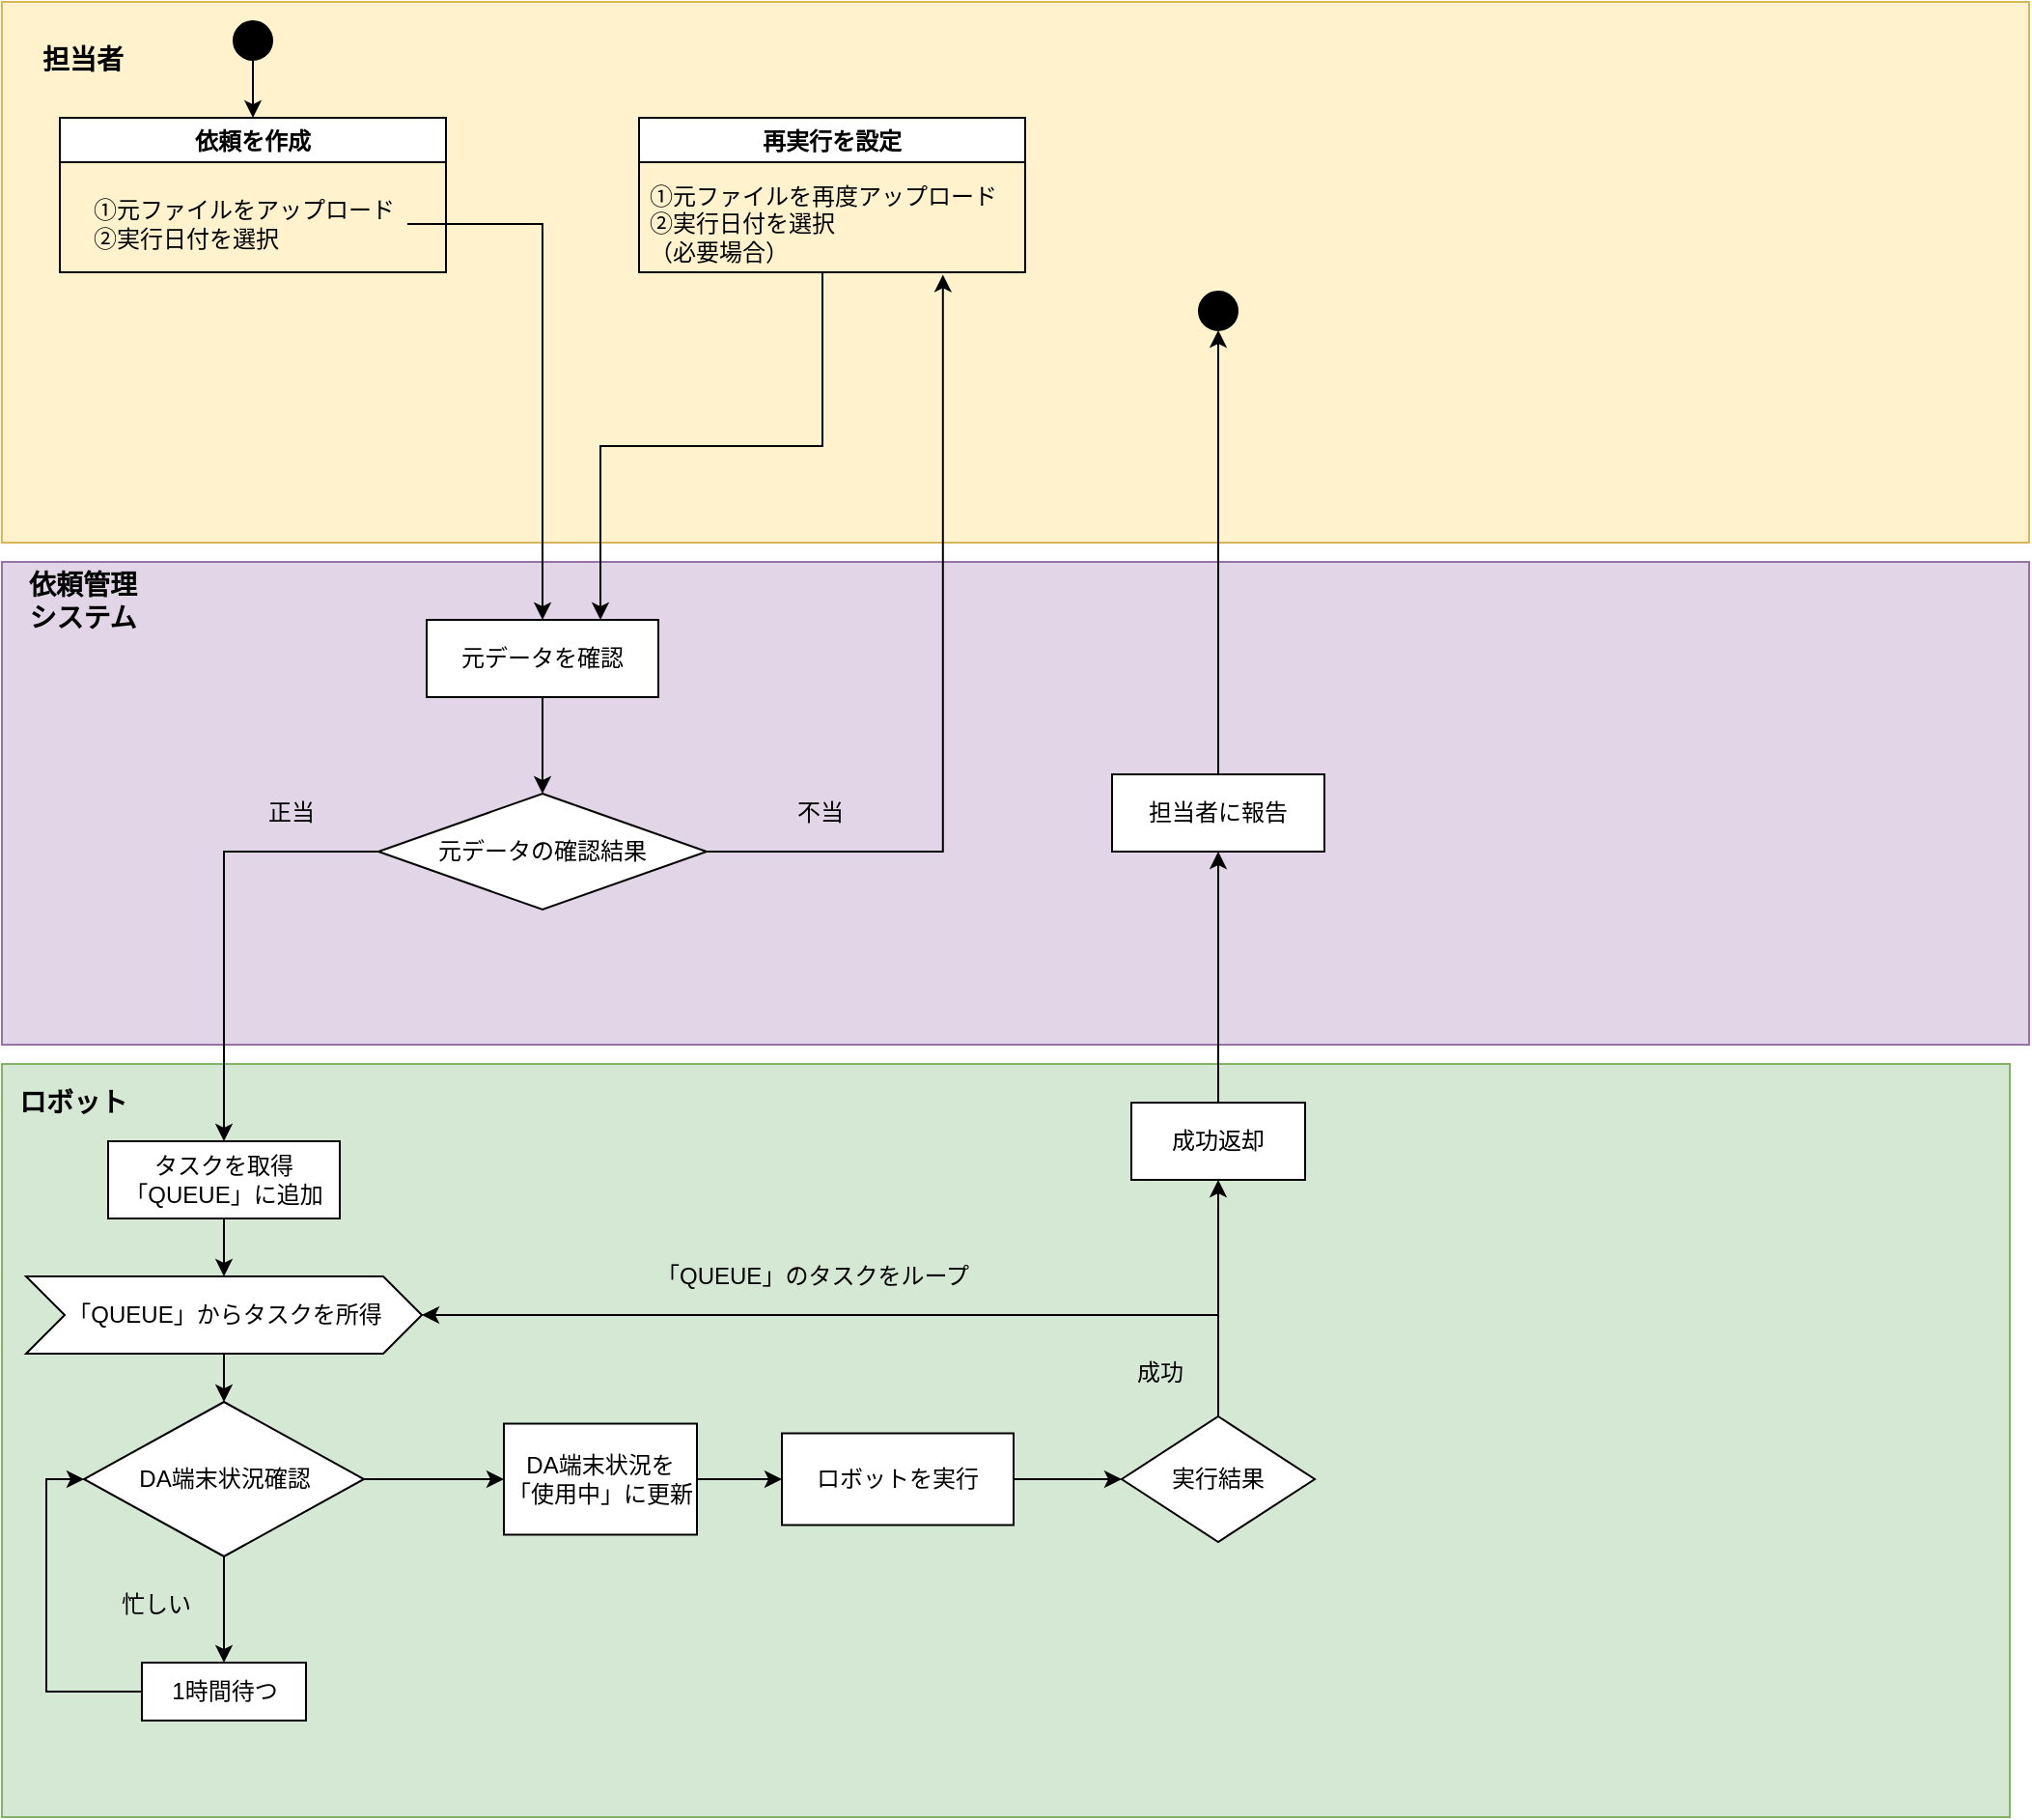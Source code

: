 <mxfile version="14.7.0" type="github">
  <diagram id="HkwJ5wBVBo28_0Q30BGw" name="Page-1">
    <mxGraphModel dx="1865" dy="1845" grid="1" gridSize="10" guides="1" tooltips="1" connect="1" arrows="1" fold="1" page="1" pageScale="1" pageWidth="827" pageHeight="1169" math="0" shadow="0">
      <root>
        <mxCell id="0" />
        <mxCell id="1" parent="0" />
        <mxCell id="n510I995kuuaHjcIF-QW-7" value="" style="rounded=0;whiteSpace=wrap;html=1;strokeColor=#d6b656;fillColor=#fff2cc;" vertex="1" parent="1">
          <mxGeometry x="-110" y="-220" width="1050" height="280" as="geometry" />
        </mxCell>
        <mxCell id="n510I995kuuaHjcIF-QW-10" value="依頼を作成" style="swimlane;" vertex="1" parent="1">
          <mxGeometry x="-80" y="-160" width="200" height="80" as="geometry" />
        </mxCell>
        <mxCell id="n510I995kuuaHjcIF-QW-14" value="①元ファイルをアップロード&lt;br&gt;&lt;div style=&quot;text-align: left&quot;&gt;&lt;span&gt;②実行日付を選択&lt;/span&gt;&lt;/div&gt;" style="text;html=1;align=center;verticalAlign=middle;resizable=0;points=[];autosize=1;strokeColor=none;" vertex="1" parent="n510I995kuuaHjcIF-QW-10">
          <mxGeometry x="10" y="40" width="170" height="30" as="geometry" />
        </mxCell>
        <mxCell id="n510I995kuuaHjcIF-QW-13" style="edgeStyle=orthogonalEdgeStyle;rounded=0;orthogonalLoop=1;jettySize=auto;html=1;entryX=0.5;entryY=0;entryDx=0;entryDy=0;" edge="1" parent="1" source="n510I995kuuaHjcIF-QW-11" target="n510I995kuuaHjcIF-QW-10">
          <mxGeometry relative="1" as="geometry" />
        </mxCell>
        <mxCell id="n510I995kuuaHjcIF-QW-11" value="" style="ellipse;whiteSpace=wrap;html=1;aspect=fixed;fillColor=#000000;" vertex="1" parent="1">
          <mxGeometry x="10" y="-210" width="20" height="20" as="geometry" />
        </mxCell>
        <mxCell id="n510I995kuuaHjcIF-QW-15" value="" style="rounded=0;whiteSpace=wrap;html=1;strokeColor=#82b366;fillColor=#d5e8d4;" vertex="1" parent="1">
          <mxGeometry x="-110" y="330" width="1040" height="390" as="geometry" />
        </mxCell>
        <mxCell id="n510I995kuuaHjcIF-QW-19" style="edgeStyle=orthogonalEdgeStyle;rounded=0;orthogonalLoop=1;jettySize=auto;html=1;" edge="1" parent="1" source="n510I995kuuaHjcIF-QW-16" target="n510I995kuuaHjcIF-QW-17">
          <mxGeometry relative="1" as="geometry" />
        </mxCell>
        <mxCell id="n510I995kuuaHjcIF-QW-16" value="タスクを取得&lt;br&gt;「QUEUE」に追加" style="rounded=0;whiteSpace=wrap;html=1;" vertex="1" parent="1">
          <mxGeometry x="-55" y="370" width="120" height="40" as="geometry" />
        </mxCell>
        <mxCell id="n510I995kuuaHjcIF-QW-22" style="edgeStyle=orthogonalEdgeStyle;rounded=0;orthogonalLoop=1;jettySize=auto;html=1;" edge="1" parent="1" source="n510I995kuuaHjcIF-QW-17" target="n510I995kuuaHjcIF-QW-21">
          <mxGeometry relative="1" as="geometry" />
        </mxCell>
        <mxCell id="n510I995kuuaHjcIF-QW-17" value="&lt;span&gt;「QUEUE」からタスクを所得&lt;/span&gt;" style="shape=step;perimeter=stepPerimeter;whiteSpace=wrap;html=1;fixedSize=1;" vertex="1" parent="1">
          <mxGeometry x="-97.5" y="440" width="205" height="40" as="geometry" />
        </mxCell>
        <mxCell id="n510I995kuuaHjcIF-QW-24" style="edgeStyle=orthogonalEdgeStyle;rounded=0;orthogonalLoop=1;jettySize=auto;html=1;entryX=0.5;entryY=0;entryDx=0;entryDy=0;" edge="1" parent="1" source="n510I995kuuaHjcIF-QW-21" target="n510I995kuuaHjcIF-QW-23">
          <mxGeometry relative="1" as="geometry" />
        </mxCell>
        <mxCell id="n510I995kuuaHjcIF-QW-28" style="edgeStyle=orthogonalEdgeStyle;rounded=0;orthogonalLoop=1;jettySize=auto;html=1;" edge="1" parent="1" source="n510I995kuuaHjcIF-QW-21" target="n510I995kuuaHjcIF-QW-27">
          <mxGeometry relative="1" as="geometry" />
        </mxCell>
        <mxCell id="n510I995kuuaHjcIF-QW-21" value="DA端末状況確認" style="rhombus;whiteSpace=wrap;html=1;" vertex="1" parent="1">
          <mxGeometry x="-67.5" y="505" width="145" height="80" as="geometry" />
        </mxCell>
        <mxCell id="n510I995kuuaHjcIF-QW-25" style="edgeStyle=orthogonalEdgeStyle;rounded=0;orthogonalLoop=1;jettySize=auto;html=1;entryX=0;entryY=0.5;entryDx=0;entryDy=0;" edge="1" parent="1" source="n510I995kuuaHjcIF-QW-23" target="n510I995kuuaHjcIF-QW-21">
          <mxGeometry relative="1" as="geometry">
            <Array as="points">
              <mxPoint x="-87" y="655" />
              <mxPoint x="-87" y="545" />
            </Array>
          </mxGeometry>
        </mxCell>
        <mxCell id="n510I995kuuaHjcIF-QW-23" value="1時間待つ" style="rounded=0;whiteSpace=wrap;html=1;" vertex="1" parent="1">
          <mxGeometry x="-37.5" y="640" width="85" height="30" as="geometry" />
        </mxCell>
        <mxCell id="n510I995kuuaHjcIF-QW-26" value="忙しい" style="text;html=1;strokeColor=none;fillColor=none;align=center;verticalAlign=middle;whiteSpace=wrap;rounded=0;" vertex="1" parent="1">
          <mxGeometry x="-50" y="600" width="40" height="20" as="geometry" />
        </mxCell>
        <mxCell id="n510I995kuuaHjcIF-QW-38" style="edgeStyle=orthogonalEdgeStyle;rounded=0;orthogonalLoop=1;jettySize=auto;html=1;" edge="1" parent="1" source="n510I995kuuaHjcIF-QW-27" target="n510I995kuuaHjcIF-QW-37">
          <mxGeometry relative="1" as="geometry" />
        </mxCell>
        <mxCell id="n510I995kuuaHjcIF-QW-27" value="DA端末状況を「使用中」に更新" style="rounded=0;whiteSpace=wrap;html=1;" vertex="1" parent="1">
          <mxGeometry x="150" y="516.25" width="100" height="57.5" as="geometry" />
        </mxCell>
        <mxCell id="n510I995kuuaHjcIF-QW-42" style="edgeStyle=orthogonalEdgeStyle;rounded=0;orthogonalLoop=1;jettySize=auto;html=1;" edge="1" parent="1" source="n510I995kuuaHjcIF-QW-37" target="n510I995kuuaHjcIF-QW-39">
          <mxGeometry relative="1" as="geometry" />
        </mxCell>
        <mxCell id="n510I995kuuaHjcIF-QW-37" value="ロボットを実行" style="rounded=0;whiteSpace=wrap;html=1;" vertex="1" parent="1">
          <mxGeometry x="294" y="521.25" width="120" height="47.5" as="geometry" />
        </mxCell>
        <mxCell id="n510I995kuuaHjcIF-QW-63" style="edgeStyle=orthogonalEdgeStyle;rounded=0;orthogonalLoop=1;jettySize=auto;html=1;" edge="1" parent="1" source="n510I995kuuaHjcIF-QW-39" target="n510I995kuuaHjcIF-QW-62">
          <mxGeometry relative="1" as="geometry" />
        </mxCell>
        <mxCell id="n510I995kuuaHjcIF-QW-70" style="edgeStyle=orthogonalEdgeStyle;rounded=0;orthogonalLoop=1;jettySize=auto;html=1;entryX=1;entryY=0.5;entryDx=0;entryDy=0;" edge="1" parent="1" source="n510I995kuuaHjcIF-QW-39" target="n510I995kuuaHjcIF-QW-17">
          <mxGeometry relative="1" as="geometry">
            <Array as="points">
              <mxPoint x="520" y="460" />
            </Array>
          </mxGeometry>
        </mxCell>
        <mxCell id="n510I995kuuaHjcIF-QW-39" value="実行結果" style="rhombus;whiteSpace=wrap;html=1;" vertex="1" parent="1">
          <mxGeometry x="470" y="512.5" width="100" height="65" as="geometry" />
        </mxCell>
        <mxCell id="n510I995kuuaHjcIF-QW-40" value="&lt;font style=&quot;font-size: 14px&quot;&gt;&lt;b&gt;担当者&lt;/b&gt;&lt;/font&gt;" style="text;html=1;strokeColor=none;fillColor=none;align=center;verticalAlign=middle;whiteSpace=wrap;rounded=0;" vertex="1" parent="1">
          <mxGeometry x="-97.5" y="-200" width="57.5" height="20" as="geometry" />
        </mxCell>
        <mxCell id="n510I995kuuaHjcIF-QW-41" value="&lt;font style=&quot;font-size: 14px&quot;&gt;&lt;b&gt;ロボット&lt;/b&gt;&lt;/font&gt;" style="text;html=1;strokeColor=none;fillColor=none;align=center;verticalAlign=middle;whiteSpace=wrap;rounded=0;" vertex="1" parent="1">
          <mxGeometry x="-107.5" y="340" width="67.5" height="20" as="geometry" />
        </mxCell>
        <mxCell id="n510I995kuuaHjcIF-QW-44" value="再実行を設定" style="swimlane;" vertex="1" parent="1">
          <mxGeometry x="220" y="-160" width="200" height="80" as="geometry" />
        </mxCell>
        <mxCell id="n510I995kuuaHjcIF-QW-45" value="①元ファイルを再度アップロード&lt;br&gt;&lt;div style=&quot;text-align: left&quot;&gt;&lt;span&gt;②実行日付を選択&lt;/span&gt;&lt;/div&gt;&lt;div style=&quot;text-align: left&quot;&gt;&lt;span&gt;（必要場合）&lt;/span&gt;&lt;/div&gt;" style="text;html=1;align=center;verticalAlign=middle;resizable=0;points=[];autosize=1;strokeColor=none;" vertex="1" parent="n510I995kuuaHjcIF-QW-44">
          <mxGeometry x="-5" y="30" width="200" height="50" as="geometry" />
        </mxCell>
        <mxCell id="n510I995kuuaHjcIF-QW-51" value="" style="rounded=0;whiteSpace=wrap;html=1;strokeColor=#9673a6;fillColor=#e1d5e7;" vertex="1" parent="1">
          <mxGeometry x="-110" y="70" width="1050" height="250" as="geometry" />
        </mxCell>
        <mxCell id="n510I995kuuaHjcIF-QW-57" style="edgeStyle=orthogonalEdgeStyle;rounded=0;orthogonalLoop=1;jettySize=auto;html=1;" edge="1" parent="1" source="n510I995kuuaHjcIF-QW-52" target="n510I995kuuaHjcIF-QW-56">
          <mxGeometry relative="1" as="geometry" />
        </mxCell>
        <mxCell id="n510I995kuuaHjcIF-QW-52" value="元データを確認" style="rounded=0;whiteSpace=wrap;html=1;" vertex="1" parent="1">
          <mxGeometry x="110" y="100" width="120" height="40" as="geometry" />
        </mxCell>
        <mxCell id="n510I995kuuaHjcIF-QW-53" value="&lt;span style=&quot;font-size: 14px&quot;&gt;&lt;b&gt;依頼管理システム&lt;/b&gt;&lt;/span&gt;" style="text;html=1;strokeColor=none;fillColor=none;align=center;verticalAlign=middle;whiteSpace=wrap;rounded=0;" vertex="1" parent="1">
          <mxGeometry x="-102.5" y="80" width="67.5" height="20" as="geometry" />
        </mxCell>
        <mxCell id="n510I995kuuaHjcIF-QW-54" style="edgeStyle=orthogonalEdgeStyle;rounded=0;orthogonalLoop=1;jettySize=auto;html=1;" edge="1" parent="1" source="n510I995kuuaHjcIF-QW-14" target="n510I995kuuaHjcIF-QW-52">
          <mxGeometry relative="1" as="geometry" />
        </mxCell>
        <mxCell id="n510I995kuuaHjcIF-QW-55" style="edgeStyle=orthogonalEdgeStyle;rounded=0;orthogonalLoop=1;jettySize=auto;html=1;entryX=0.75;entryY=0;entryDx=0;entryDy=0;" edge="1" parent="1" source="n510I995kuuaHjcIF-QW-45" target="n510I995kuuaHjcIF-QW-52">
          <mxGeometry relative="1" as="geometry" />
        </mxCell>
        <mxCell id="n510I995kuuaHjcIF-QW-58" style="edgeStyle=orthogonalEdgeStyle;rounded=0;orthogonalLoop=1;jettySize=auto;html=1;entryX=0.812;entryY=1.024;entryDx=0;entryDy=0;entryPerimeter=0;" edge="1" parent="1" source="n510I995kuuaHjcIF-QW-56" target="n510I995kuuaHjcIF-QW-45">
          <mxGeometry relative="1" as="geometry">
            <Array as="points">
              <mxPoint x="377" y="220" />
            </Array>
          </mxGeometry>
        </mxCell>
        <mxCell id="n510I995kuuaHjcIF-QW-60" style="edgeStyle=orthogonalEdgeStyle;rounded=0;orthogonalLoop=1;jettySize=auto;html=1;entryX=0.5;entryY=0;entryDx=0;entryDy=0;" edge="1" parent="1" source="n510I995kuuaHjcIF-QW-56" target="n510I995kuuaHjcIF-QW-16">
          <mxGeometry relative="1" as="geometry" />
        </mxCell>
        <mxCell id="n510I995kuuaHjcIF-QW-56" value="元データの確認結果" style="rhombus;whiteSpace=wrap;html=1;" vertex="1" parent="1">
          <mxGeometry x="85" y="190" width="170" height="60" as="geometry" />
        </mxCell>
        <mxCell id="n510I995kuuaHjcIF-QW-59" value="不当" style="text;html=1;strokeColor=none;fillColor=none;align=center;verticalAlign=middle;whiteSpace=wrap;rounded=0;" vertex="1" parent="1">
          <mxGeometry x="294" y="190" width="40" height="20" as="geometry" />
        </mxCell>
        <mxCell id="n510I995kuuaHjcIF-QW-61" value="正当" style="text;html=1;strokeColor=none;fillColor=none;align=center;verticalAlign=middle;whiteSpace=wrap;rounded=0;" vertex="1" parent="1">
          <mxGeometry x="20" y="190" width="40" height="20" as="geometry" />
        </mxCell>
        <mxCell id="n510I995kuuaHjcIF-QW-66" style="edgeStyle=orthogonalEdgeStyle;rounded=0;orthogonalLoop=1;jettySize=auto;html=1;" edge="1" parent="1" source="n510I995kuuaHjcIF-QW-62" target="n510I995kuuaHjcIF-QW-65">
          <mxGeometry relative="1" as="geometry" />
        </mxCell>
        <mxCell id="n510I995kuuaHjcIF-QW-62" value="成功返却" style="rounded=0;whiteSpace=wrap;html=1;" vertex="1" parent="1">
          <mxGeometry x="475" y="350" width="90" height="40" as="geometry" />
        </mxCell>
        <mxCell id="n510I995kuuaHjcIF-QW-68" style="edgeStyle=orthogonalEdgeStyle;rounded=0;orthogonalLoop=1;jettySize=auto;html=1;entryX=0.5;entryY=1;entryDx=0;entryDy=0;" edge="1" parent="1" source="n510I995kuuaHjcIF-QW-65" target="n510I995kuuaHjcIF-QW-67">
          <mxGeometry relative="1" as="geometry" />
        </mxCell>
        <mxCell id="n510I995kuuaHjcIF-QW-65" value="担当者に報告" style="rounded=0;whiteSpace=wrap;html=1;" vertex="1" parent="1">
          <mxGeometry x="465" y="180" width="110" height="40" as="geometry" />
        </mxCell>
        <mxCell id="n510I995kuuaHjcIF-QW-67" value="" style="ellipse;whiteSpace=wrap;html=1;aspect=fixed;fillColor=#000000;" vertex="1" parent="1">
          <mxGeometry x="510" y="-70" width="20" height="20" as="geometry" />
        </mxCell>
        <mxCell id="n510I995kuuaHjcIF-QW-69" value="成功" style="text;html=1;strokeColor=none;fillColor=none;align=center;verticalAlign=middle;whiteSpace=wrap;rounded=0;" vertex="1" parent="1">
          <mxGeometry x="470" y="480" width="40" height="20" as="geometry" />
        </mxCell>
        <mxCell id="n510I995kuuaHjcIF-QW-71" value="「QUEUE」のタスクをループ" style="text;html=1;strokeColor=none;fillColor=none;align=center;verticalAlign=middle;whiteSpace=wrap;rounded=0;" vertex="1" parent="1">
          <mxGeometry x="220" y="430" width="180" height="20" as="geometry" />
        </mxCell>
      </root>
    </mxGraphModel>
  </diagram>
</mxfile>
